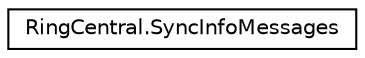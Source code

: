 digraph "Graphical Class Hierarchy"
{
 // LATEX_PDF_SIZE
  edge [fontname="Helvetica",fontsize="10",labelfontname="Helvetica",labelfontsize="10"];
  node [fontname="Helvetica",fontsize="10",shape=record];
  rankdir="LR";
  Node0 [label="RingCentral.SyncInfoMessages",height=0.2,width=0.4,color="black", fillcolor="white", style="filled",URL="$classRingCentral_1_1SyncInfoMessages.html",tooltip="Sync type, token and time"];
}
